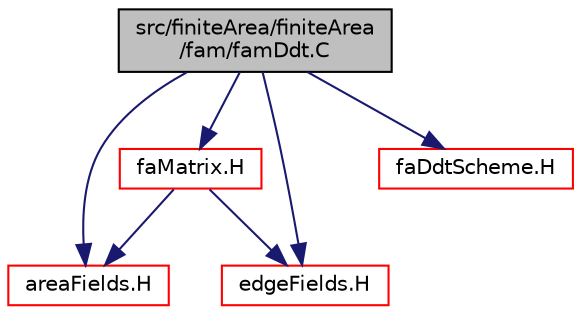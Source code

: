 digraph "src/finiteArea/finiteArea/fam/famDdt.C"
{
  bgcolor="transparent";
  edge [fontname="Helvetica",fontsize="10",labelfontname="Helvetica",labelfontsize="10"];
  node [fontname="Helvetica",fontsize="10",shape=record];
  Node1 [label="src/finiteArea/finiteArea\l/fam/famDdt.C",height=0.2,width=0.4,color="black", fillcolor="grey75", style="filled" fontcolor="black"];
  Node1 -> Node2 [color="midnightblue",fontsize="10",style="solid",fontname="Helvetica"];
  Node2 [label="areaFields.H",height=0.2,width=0.4,color="red",URL="$areaFields_8H.html"];
  Node1 -> Node3 [color="midnightblue",fontsize="10",style="solid",fontname="Helvetica"];
  Node3 [label="edgeFields.H",height=0.2,width=0.4,color="red",URL="$edgeFields_8H.html"];
  Node1 -> Node4 [color="midnightblue",fontsize="10",style="solid",fontname="Helvetica"];
  Node4 [label="faMatrix.H",height=0.2,width=0.4,color="red",URL="$faMatrix_8H.html"];
  Node4 -> Node2 [color="midnightblue",fontsize="10",style="solid",fontname="Helvetica"];
  Node4 -> Node3 [color="midnightblue",fontsize="10",style="solid",fontname="Helvetica"];
  Node1 -> Node5 [color="midnightblue",fontsize="10",style="solid",fontname="Helvetica"];
  Node5 [label="faDdtScheme.H",height=0.2,width=0.4,color="red",URL="$faDdtScheme_8H.html"];
}
